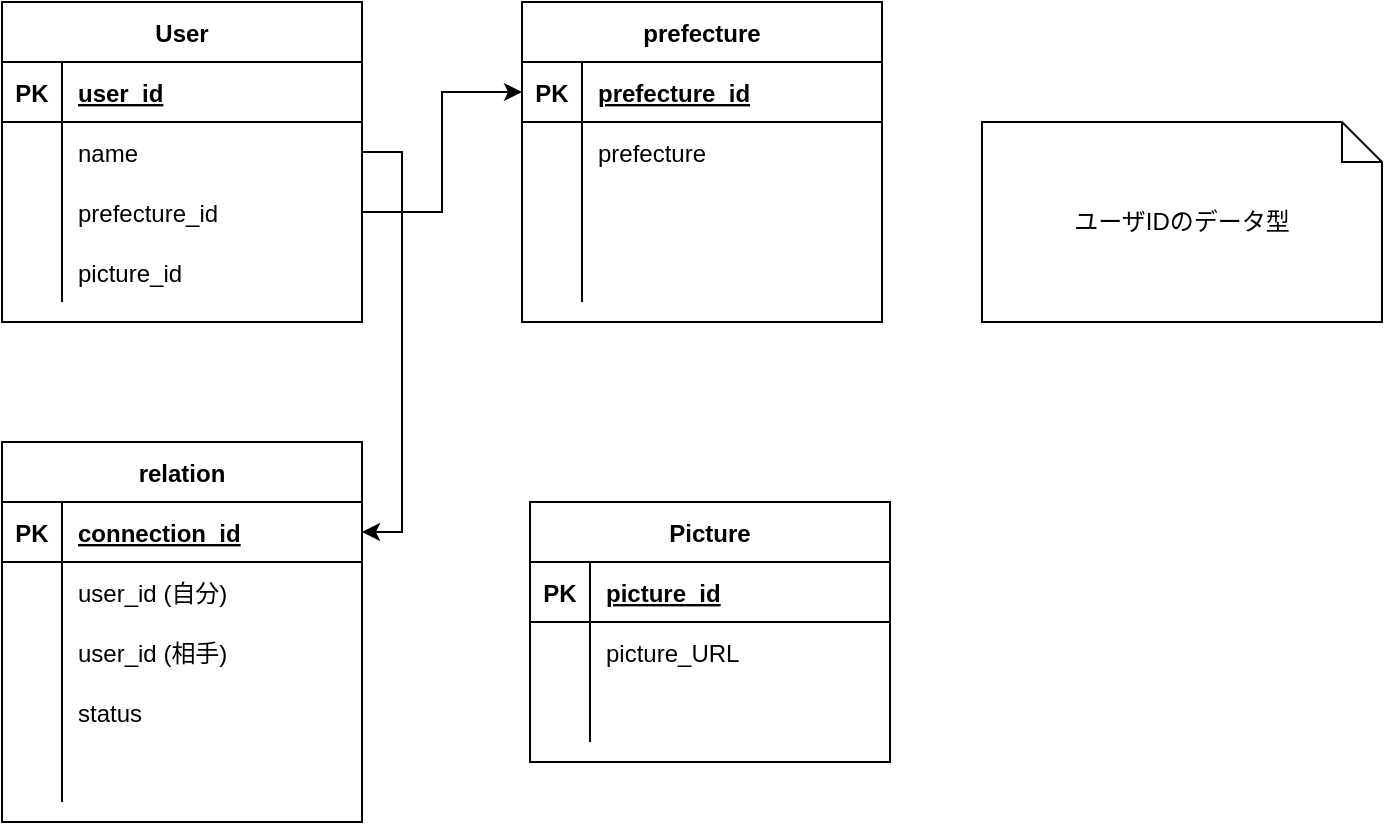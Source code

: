 <mxfile version="19.0.3" type="device"><diagram id="pm3XiFGbk_pj9ouwCwNc" name="ページ1"><mxGraphModel dx="1003" dy="747" grid="1" gridSize="10" guides="1" tooltips="1" connect="1" arrows="1" fold="1" page="1" pageScale="1" pageWidth="827" pageHeight="1169" math="0" shadow="0"><root><mxCell id="0"/><mxCell id="1" parent="0"/><mxCell id="JRAOgB7TAMUDWI8oxuiT-2" value="User" style="shape=table;startSize=30;container=1;collapsible=1;childLayout=tableLayout;fixedRows=1;rowLines=0;fontStyle=1;align=center;resizeLast=1;" parent="1" vertex="1"><mxGeometry x="60" y="70" width="180" height="160" as="geometry"/></mxCell><mxCell id="JRAOgB7TAMUDWI8oxuiT-3" value="" style="shape=tableRow;horizontal=0;startSize=0;swimlaneHead=0;swimlaneBody=0;fillColor=none;collapsible=0;dropTarget=0;points=[[0,0.5],[1,0.5]];portConstraint=eastwest;top=0;left=0;right=0;bottom=1;" parent="JRAOgB7TAMUDWI8oxuiT-2" vertex="1"><mxGeometry y="30" width="180" height="30" as="geometry"/></mxCell><mxCell id="JRAOgB7TAMUDWI8oxuiT-4" value="PK" style="shape=partialRectangle;connectable=0;fillColor=none;top=0;left=0;bottom=0;right=0;fontStyle=1;overflow=hidden;" parent="JRAOgB7TAMUDWI8oxuiT-3" vertex="1"><mxGeometry width="30" height="30" as="geometry"><mxRectangle width="30" height="30" as="alternateBounds"/></mxGeometry></mxCell><mxCell id="JRAOgB7TAMUDWI8oxuiT-5" value="user_id" style="shape=partialRectangle;connectable=0;fillColor=none;top=0;left=0;bottom=0;right=0;align=left;spacingLeft=6;fontStyle=5;overflow=hidden;" parent="JRAOgB7TAMUDWI8oxuiT-3" vertex="1"><mxGeometry x="30" width="150" height="30" as="geometry"><mxRectangle width="150" height="30" as="alternateBounds"/></mxGeometry></mxCell><mxCell id="JRAOgB7TAMUDWI8oxuiT-9" value="" style="shape=tableRow;horizontal=0;startSize=0;swimlaneHead=0;swimlaneBody=0;fillColor=none;collapsible=0;dropTarget=0;points=[[0,0.5],[1,0.5]];portConstraint=eastwest;top=0;left=0;right=0;bottom=0;" parent="JRAOgB7TAMUDWI8oxuiT-2" vertex="1"><mxGeometry y="60" width="180" height="30" as="geometry"/></mxCell><mxCell id="JRAOgB7TAMUDWI8oxuiT-10" value="" style="shape=partialRectangle;connectable=0;fillColor=none;top=0;left=0;bottom=0;right=0;editable=1;overflow=hidden;" parent="JRAOgB7TAMUDWI8oxuiT-9" vertex="1"><mxGeometry width="30" height="30" as="geometry"><mxRectangle width="30" height="30" as="alternateBounds"/></mxGeometry></mxCell><mxCell id="JRAOgB7TAMUDWI8oxuiT-11" value="name" style="shape=partialRectangle;connectable=0;fillColor=none;top=0;left=0;bottom=0;right=0;align=left;spacingLeft=6;overflow=hidden;" parent="JRAOgB7TAMUDWI8oxuiT-9" vertex="1"><mxGeometry x="30" width="150" height="30" as="geometry"><mxRectangle width="150" height="30" as="alternateBounds"/></mxGeometry></mxCell><mxCell id="JRAOgB7TAMUDWI8oxuiT-12" value="" style="shape=tableRow;horizontal=0;startSize=0;swimlaneHead=0;swimlaneBody=0;fillColor=none;collapsible=0;dropTarget=0;points=[[0,0.5],[1,0.5]];portConstraint=eastwest;top=0;left=0;right=0;bottom=0;" parent="JRAOgB7TAMUDWI8oxuiT-2" vertex="1"><mxGeometry y="90" width="180" height="30" as="geometry"/></mxCell><mxCell id="JRAOgB7TAMUDWI8oxuiT-13" value="" style="shape=partialRectangle;connectable=0;fillColor=none;top=0;left=0;bottom=0;right=0;editable=1;overflow=hidden;" parent="JRAOgB7TAMUDWI8oxuiT-12" vertex="1"><mxGeometry width="30" height="30" as="geometry"><mxRectangle width="30" height="30" as="alternateBounds"/></mxGeometry></mxCell><mxCell id="JRAOgB7TAMUDWI8oxuiT-14" value="prefecture_id" style="shape=partialRectangle;connectable=0;fillColor=none;top=0;left=0;bottom=0;right=0;align=left;spacingLeft=6;overflow=hidden;" parent="JRAOgB7TAMUDWI8oxuiT-12" vertex="1"><mxGeometry x="30" width="150" height="30" as="geometry"><mxRectangle width="150" height="30" as="alternateBounds"/></mxGeometry></mxCell><mxCell id="JRAOgB7TAMUDWI8oxuiT-30" value="" style="shape=tableRow;horizontal=0;startSize=0;swimlaneHead=0;swimlaneBody=0;fillColor=none;collapsible=0;dropTarget=0;points=[[0,0.5],[1,0.5]];portConstraint=eastwest;top=0;left=0;right=0;bottom=0;" parent="JRAOgB7TAMUDWI8oxuiT-2" vertex="1"><mxGeometry y="120" width="180" height="30" as="geometry"/></mxCell><mxCell id="JRAOgB7TAMUDWI8oxuiT-31" value="" style="shape=partialRectangle;connectable=0;fillColor=none;top=0;left=0;bottom=0;right=0;editable=1;overflow=hidden;" parent="JRAOgB7TAMUDWI8oxuiT-30" vertex="1"><mxGeometry width="30" height="30" as="geometry"><mxRectangle width="30" height="30" as="alternateBounds"/></mxGeometry></mxCell><mxCell id="JRAOgB7TAMUDWI8oxuiT-32" value="picture_id" style="shape=partialRectangle;connectable=0;fillColor=none;top=0;left=0;bottom=0;right=0;align=left;spacingLeft=6;overflow=hidden;fontStyle=0" parent="JRAOgB7TAMUDWI8oxuiT-30" vertex="1"><mxGeometry x="30" width="150" height="30" as="geometry"><mxRectangle width="150" height="30" as="alternateBounds"/></mxGeometry></mxCell><mxCell id="JRAOgB7TAMUDWI8oxuiT-15" value="prefecture" style="shape=table;startSize=30;container=1;collapsible=1;childLayout=tableLayout;fixedRows=1;rowLines=0;fontStyle=1;align=center;resizeLast=1;" parent="1" vertex="1"><mxGeometry x="320" y="70" width="180" height="160" as="geometry"/></mxCell><mxCell id="JRAOgB7TAMUDWI8oxuiT-16" value="" style="shape=tableRow;horizontal=0;startSize=0;swimlaneHead=0;swimlaneBody=0;fillColor=none;collapsible=0;dropTarget=0;points=[[0,0.5],[1,0.5]];portConstraint=eastwest;top=0;left=0;right=0;bottom=1;" parent="JRAOgB7TAMUDWI8oxuiT-15" vertex="1"><mxGeometry y="30" width="180" height="30" as="geometry"/></mxCell><mxCell id="JRAOgB7TAMUDWI8oxuiT-17" value="PK" style="shape=partialRectangle;connectable=0;fillColor=none;top=0;left=0;bottom=0;right=0;fontStyle=1;overflow=hidden;" parent="JRAOgB7TAMUDWI8oxuiT-16" vertex="1"><mxGeometry width="30" height="30" as="geometry"><mxRectangle width="30" height="30" as="alternateBounds"/></mxGeometry></mxCell><mxCell id="JRAOgB7TAMUDWI8oxuiT-18" value="prefecture_id" style="shape=partialRectangle;connectable=0;fillColor=none;top=0;left=0;bottom=0;right=0;align=left;spacingLeft=6;fontStyle=5;overflow=hidden;" parent="JRAOgB7TAMUDWI8oxuiT-16" vertex="1"><mxGeometry x="30" width="150" height="30" as="geometry"><mxRectangle width="150" height="30" as="alternateBounds"/></mxGeometry></mxCell><mxCell id="JRAOgB7TAMUDWI8oxuiT-19" value="" style="shape=tableRow;horizontal=0;startSize=0;swimlaneHead=0;swimlaneBody=0;fillColor=none;collapsible=0;dropTarget=0;points=[[0,0.5],[1,0.5]];portConstraint=eastwest;top=0;left=0;right=0;bottom=0;" parent="JRAOgB7TAMUDWI8oxuiT-15" vertex="1"><mxGeometry y="60" width="180" height="30" as="geometry"/></mxCell><mxCell id="JRAOgB7TAMUDWI8oxuiT-20" value="" style="shape=partialRectangle;connectable=0;fillColor=none;top=0;left=0;bottom=0;right=0;editable=1;overflow=hidden;" parent="JRAOgB7TAMUDWI8oxuiT-19" vertex="1"><mxGeometry width="30" height="30" as="geometry"><mxRectangle width="30" height="30" as="alternateBounds"/></mxGeometry></mxCell><mxCell id="JRAOgB7TAMUDWI8oxuiT-21" value="prefecture" style="shape=partialRectangle;connectable=0;fillColor=none;top=0;left=0;bottom=0;right=0;align=left;spacingLeft=6;overflow=hidden;" parent="JRAOgB7TAMUDWI8oxuiT-19" vertex="1"><mxGeometry x="30" width="150" height="30" as="geometry"><mxRectangle width="150" height="30" as="alternateBounds"/></mxGeometry></mxCell><mxCell id="JRAOgB7TAMUDWI8oxuiT-22" value="" style="shape=tableRow;horizontal=0;startSize=0;swimlaneHead=0;swimlaneBody=0;fillColor=none;collapsible=0;dropTarget=0;points=[[0,0.5],[1,0.5]];portConstraint=eastwest;top=0;left=0;right=0;bottom=0;" parent="JRAOgB7TAMUDWI8oxuiT-15" vertex="1"><mxGeometry y="90" width="180" height="30" as="geometry"/></mxCell><mxCell id="JRAOgB7TAMUDWI8oxuiT-23" value="" style="shape=partialRectangle;connectable=0;fillColor=none;top=0;left=0;bottom=0;right=0;editable=1;overflow=hidden;" parent="JRAOgB7TAMUDWI8oxuiT-22" vertex="1"><mxGeometry width="30" height="30" as="geometry"><mxRectangle width="30" height="30" as="alternateBounds"/></mxGeometry></mxCell><mxCell id="JRAOgB7TAMUDWI8oxuiT-24" value="" style="shape=partialRectangle;connectable=0;fillColor=none;top=0;left=0;bottom=0;right=0;align=left;spacingLeft=6;overflow=hidden;" parent="JRAOgB7TAMUDWI8oxuiT-22" vertex="1"><mxGeometry x="30" width="150" height="30" as="geometry"><mxRectangle width="150" height="30" as="alternateBounds"/></mxGeometry></mxCell><mxCell id="JRAOgB7TAMUDWI8oxuiT-25" value="" style="shape=tableRow;horizontal=0;startSize=0;swimlaneHead=0;swimlaneBody=0;fillColor=none;collapsible=0;dropTarget=0;points=[[0,0.5],[1,0.5]];portConstraint=eastwest;top=0;left=0;right=0;bottom=0;" parent="JRAOgB7TAMUDWI8oxuiT-15" vertex="1"><mxGeometry y="120" width="180" height="30" as="geometry"/></mxCell><mxCell id="JRAOgB7TAMUDWI8oxuiT-26" value="" style="shape=partialRectangle;connectable=0;fillColor=none;top=0;left=0;bottom=0;right=0;editable=1;overflow=hidden;" parent="JRAOgB7TAMUDWI8oxuiT-25" vertex="1"><mxGeometry width="30" height="30" as="geometry"><mxRectangle width="30" height="30" as="alternateBounds"/></mxGeometry></mxCell><mxCell id="JRAOgB7TAMUDWI8oxuiT-27" value="" style="shape=partialRectangle;connectable=0;fillColor=none;top=0;left=0;bottom=0;right=0;align=left;spacingLeft=6;overflow=hidden;" parent="JRAOgB7TAMUDWI8oxuiT-25" vertex="1"><mxGeometry x="30" width="150" height="30" as="geometry"><mxRectangle width="150" height="30" as="alternateBounds"/></mxGeometry></mxCell><mxCell id="JRAOgB7TAMUDWI8oxuiT-33" style="edgeStyle=orthogonalEdgeStyle;rounded=0;orthogonalLoop=1;jettySize=auto;html=1;exitX=1;exitY=0.5;exitDx=0;exitDy=0;entryX=0;entryY=0.5;entryDx=0;entryDy=0;" parent="1" source="JRAOgB7TAMUDWI8oxuiT-12" target="JRAOgB7TAMUDWI8oxuiT-16" edge="1"><mxGeometry relative="1" as="geometry"/></mxCell><mxCell id="JRAOgB7TAMUDWI8oxuiT-34" value="relation" style="shape=table;startSize=30;container=1;collapsible=1;childLayout=tableLayout;fixedRows=1;rowLines=0;fontStyle=1;align=center;resizeLast=1;" parent="1" vertex="1"><mxGeometry x="60" y="290" width="180" height="190" as="geometry"/></mxCell><mxCell id="JRAOgB7TAMUDWI8oxuiT-35" value="" style="shape=tableRow;horizontal=0;startSize=0;swimlaneHead=0;swimlaneBody=0;fillColor=none;collapsible=0;dropTarget=0;points=[[0,0.5],[1,0.5]];portConstraint=eastwest;top=0;left=0;right=0;bottom=1;" parent="JRAOgB7TAMUDWI8oxuiT-34" vertex="1"><mxGeometry y="30" width="180" height="30" as="geometry"/></mxCell><mxCell id="JRAOgB7TAMUDWI8oxuiT-36" value="PK" style="shape=partialRectangle;connectable=0;fillColor=none;top=0;left=0;bottom=0;right=0;fontStyle=1;overflow=hidden;" parent="JRAOgB7TAMUDWI8oxuiT-35" vertex="1"><mxGeometry width="30" height="30" as="geometry"><mxRectangle width="30" height="30" as="alternateBounds"/></mxGeometry></mxCell><mxCell id="JRAOgB7TAMUDWI8oxuiT-37" value="connection_id" style="shape=partialRectangle;connectable=0;fillColor=none;top=0;left=0;bottom=0;right=0;align=left;spacingLeft=6;fontStyle=5;overflow=hidden;" parent="JRAOgB7TAMUDWI8oxuiT-35" vertex="1"><mxGeometry x="30" width="150" height="30" as="geometry"><mxRectangle width="150" height="30" as="alternateBounds"/></mxGeometry></mxCell><mxCell id="JRAOgB7TAMUDWI8oxuiT-38" value="" style="shape=tableRow;horizontal=0;startSize=0;swimlaneHead=0;swimlaneBody=0;fillColor=none;collapsible=0;dropTarget=0;points=[[0,0.5],[1,0.5]];portConstraint=eastwest;top=0;left=0;right=0;bottom=0;" parent="JRAOgB7TAMUDWI8oxuiT-34" vertex="1"><mxGeometry y="60" width="180" height="30" as="geometry"/></mxCell><mxCell id="JRAOgB7TAMUDWI8oxuiT-39" value="" style="shape=partialRectangle;connectable=0;fillColor=none;top=0;left=0;bottom=0;right=0;editable=1;overflow=hidden;" parent="JRAOgB7TAMUDWI8oxuiT-38" vertex="1"><mxGeometry width="30" height="30" as="geometry"><mxRectangle width="30" height="30" as="alternateBounds"/></mxGeometry></mxCell><mxCell id="JRAOgB7TAMUDWI8oxuiT-40" value="user_id (自分)" style="shape=partialRectangle;connectable=0;fillColor=none;top=0;left=0;bottom=0;right=0;align=left;spacingLeft=6;overflow=hidden;" parent="JRAOgB7TAMUDWI8oxuiT-38" vertex="1"><mxGeometry x="30" width="150" height="30" as="geometry"><mxRectangle width="150" height="30" as="alternateBounds"/></mxGeometry></mxCell><mxCell id="JRAOgB7TAMUDWI8oxuiT-41" value="" style="shape=tableRow;horizontal=0;startSize=0;swimlaneHead=0;swimlaneBody=0;fillColor=none;collapsible=0;dropTarget=0;points=[[0,0.5],[1,0.5]];portConstraint=eastwest;top=0;left=0;right=0;bottom=0;" parent="JRAOgB7TAMUDWI8oxuiT-34" vertex="1"><mxGeometry y="90" width="180" height="30" as="geometry"/></mxCell><mxCell id="JRAOgB7TAMUDWI8oxuiT-42" value="" style="shape=partialRectangle;connectable=0;fillColor=none;top=0;left=0;bottom=0;right=0;editable=1;overflow=hidden;" parent="JRAOgB7TAMUDWI8oxuiT-41" vertex="1"><mxGeometry width="30" height="30" as="geometry"><mxRectangle width="30" height="30" as="alternateBounds"/></mxGeometry></mxCell><mxCell id="JRAOgB7TAMUDWI8oxuiT-43" value="user_id (相手)" style="shape=partialRectangle;connectable=0;fillColor=none;top=0;left=0;bottom=0;right=0;align=left;spacingLeft=6;overflow=hidden;" parent="JRAOgB7TAMUDWI8oxuiT-41" vertex="1"><mxGeometry x="30" width="150" height="30" as="geometry"><mxRectangle width="150" height="30" as="alternateBounds"/></mxGeometry></mxCell><mxCell id="JRAOgB7TAMUDWI8oxuiT-44" value="" style="shape=tableRow;horizontal=0;startSize=0;swimlaneHead=0;swimlaneBody=0;fillColor=none;collapsible=0;dropTarget=0;points=[[0,0.5],[1,0.5]];portConstraint=eastwest;top=0;left=0;right=0;bottom=0;" parent="JRAOgB7TAMUDWI8oxuiT-34" vertex="1"><mxGeometry y="120" width="180" height="30" as="geometry"/></mxCell><mxCell id="JRAOgB7TAMUDWI8oxuiT-45" value="" style="shape=partialRectangle;connectable=0;fillColor=none;top=0;left=0;bottom=0;right=0;editable=1;overflow=hidden;" parent="JRAOgB7TAMUDWI8oxuiT-44" vertex="1"><mxGeometry width="30" height="30" as="geometry"><mxRectangle width="30" height="30" as="alternateBounds"/></mxGeometry></mxCell><mxCell id="JRAOgB7TAMUDWI8oxuiT-46" value="status" style="shape=partialRectangle;connectable=0;fillColor=none;top=0;left=0;bottom=0;right=0;align=left;spacingLeft=6;overflow=hidden;" parent="JRAOgB7TAMUDWI8oxuiT-44" vertex="1"><mxGeometry x="30" width="150" height="30" as="geometry"><mxRectangle width="150" height="30" as="alternateBounds"/></mxGeometry></mxCell><mxCell id="JRAOgB7TAMUDWI8oxuiT-48" value="" style="shape=tableRow;horizontal=0;startSize=0;swimlaneHead=0;swimlaneBody=0;fillColor=none;collapsible=0;dropTarget=0;points=[[0,0.5],[1,0.5]];portConstraint=eastwest;top=0;left=0;right=0;bottom=0;" parent="JRAOgB7TAMUDWI8oxuiT-34" vertex="1"><mxGeometry y="150" width="180" height="30" as="geometry"/></mxCell><mxCell id="JRAOgB7TAMUDWI8oxuiT-49" value="" style="shape=partialRectangle;connectable=0;fillColor=none;top=0;left=0;bottom=0;right=0;editable=1;overflow=hidden;" parent="JRAOgB7TAMUDWI8oxuiT-48" vertex="1"><mxGeometry width="30" height="30" as="geometry"><mxRectangle width="30" height="30" as="alternateBounds"/></mxGeometry></mxCell><mxCell id="JRAOgB7TAMUDWI8oxuiT-50" value="" style="shape=partialRectangle;connectable=0;fillColor=none;top=0;left=0;bottom=0;right=0;align=left;spacingLeft=6;overflow=hidden;" parent="JRAOgB7TAMUDWI8oxuiT-48" vertex="1"><mxGeometry x="30" width="150" height="30" as="geometry"><mxRectangle width="150" height="30" as="alternateBounds"/></mxGeometry></mxCell><mxCell id="JRAOgB7TAMUDWI8oxuiT-47" style="edgeStyle=orthogonalEdgeStyle;rounded=0;orthogonalLoop=1;jettySize=auto;html=1;exitX=1;exitY=0.5;exitDx=0;exitDy=0;entryX=1;entryY=0.5;entryDx=0;entryDy=0;" parent="1" source="JRAOgB7TAMUDWI8oxuiT-9" target="JRAOgB7TAMUDWI8oxuiT-35" edge="1"><mxGeometry relative="1" as="geometry"/></mxCell><mxCell id="JRAOgB7TAMUDWI8oxuiT-53" value="ユーザIDのデータ型&lt;br&gt;" style="shape=note;size=20;whiteSpace=wrap;html=1;" parent="1" vertex="1"><mxGeometry x="550" y="130" width="200" height="100" as="geometry"/></mxCell><mxCell id="UUhRyKYHSrFj8RbDG4zF-1" value="Picture" style="shape=table;startSize=30;container=1;collapsible=1;childLayout=tableLayout;fixedRows=1;rowLines=0;fontStyle=1;align=center;resizeLast=1;" vertex="1" parent="1"><mxGeometry x="324" y="320" width="180" height="130" as="geometry"/></mxCell><mxCell id="UUhRyKYHSrFj8RbDG4zF-2" value="" style="shape=tableRow;horizontal=0;startSize=0;swimlaneHead=0;swimlaneBody=0;fillColor=none;collapsible=0;dropTarget=0;points=[[0,0.5],[1,0.5]];portConstraint=eastwest;top=0;left=0;right=0;bottom=1;" vertex="1" parent="UUhRyKYHSrFj8RbDG4zF-1"><mxGeometry y="30" width="180" height="30" as="geometry"/></mxCell><mxCell id="UUhRyKYHSrFj8RbDG4zF-3" value="PK" style="shape=partialRectangle;connectable=0;fillColor=none;top=0;left=0;bottom=0;right=0;fontStyle=1;overflow=hidden;" vertex="1" parent="UUhRyKYHSrFj8RbDG4zF-2"><mxGeometry width="30" height="30" as="geometry"><mxRectangle width="30" height="30" as="alternateBounds"/></mxGeometry></mxCell><mxCell id="UUhRyKYHSrFj8RbDG4zF-4" value="picture_id" style="shape=partialRectangle;connectable=0;fillColor=none;top=0;left=0;bottom=0;right=0;align=left;spacingLeft=6;fontStyle=5;overflow=hidden;" vertex="1" parent="UUhRyKYHSrFj8RbDG4zF-2"><mxGeometry x="30" width="150" height="30" as="geometry"><mxRectangle width="150" height="30" as="alternateBounds"/></mxGeometry></mxCell><mxCell id="UUhRyKYHSrFj8RbDG4zF-5" value="" style="shape=tableRow;horizontal=0;startSize=0;swimlaneHead=0;swimlaneBody=0;fillColor=none;collapsible=0;dropTarget=0;points=[[0,0.5],[1,0.5]];portConstraint=eastwest;top=0;left=0;right=0;bottom=0;" vertex="1" parent="UUhRyKYHSrFj8RbDG4zF-1"><mxGeometry y="60" width="180" height="30" as="geometry"/></mxCell><mxCell id="UUhRyKYHSrFj8RbDG4zF-6" value="" style="shape=partialRectangle;connectable=0;fillColor=none;top=0;left=0;bottom=0;right=0;editable=1;overflow=hidden;" vertex="1" parent="UUhRyKYHSrFj8RbDG4zF-5"><mxGeometry width="30" height="30" as="geometry"><mxRectangle width="30" height="30" as="alternateBounds"/></mxGeometry></mxCell><mxCell id="UUhRyKYHSrFj8RbDG4zF-7" value="picture_URL" style="shape=partialRectangle;connectable=0;fillColor=none;top=0;left=0;bottom=0;right=0;align=left;spacingLeft=6;overflow=hidden;" vertex="1" parent="UUhRyKYHSrFj8RbDG4zF-5"><mxGeometry x="30" width="150" height="30" as="geometry"><mxRectangle width="150" height="30" as="alternateBounds"/></mxGeometry></mxCell><mxCell id="UUhRyKYHSrFj8RbDG4zF-11" value="" style="shape=tableRow;horizontal=0;startSize=0;swimlaneHead=0;swimlaneBody=0;fillColor=none;collapsible=0;dropTarget=0;points=[[0,0.5],[1,0.5]];portConstraint=eastwest;top=0;left=0;right=0;bottom=0;" vertex="1" parent="UUhRyKYHSrFj8RbDG4zF-1"><mxGeometry y="90" width="180" height="30" as="geometry"/></mxCell><mxCell id="UUhRyKYHSrFj8RbDG4zF-12" value="" style="shape=partialRectangle;connectable=0;fillColor=none;top=0;left=0;bottom=0;right=0;editable=1;overflow=hidden;" vertex="1" parent="UUhRyKYHSrFj8RbDG4zF-11"><mxGeometry width="30" height="30" as="geometry"><mxRectangle width="30" height="30" as="alternateBounds"/></mxGeometry></mxCell><mxCell id="UUhRyKYHSrFj8RbDG4zF-13" value="" style="shape=partialRectangle;connectable=0;fillColor=none;top=0;left=0;bottom=0;right=0;align=left;spacingLeft=6;overflow=hidden;fontStyle=0" vertex="1" parent="UUhRyKYHSrFj8RbDG4zF-11"><mxGeometry x="30" width="150" height="30" as="geometry"><mxRectangle width="150" height="30" as="alternateBounds"/></mxGeometry></mxCell></root></mxGraphModel></diagram></mxfile>
